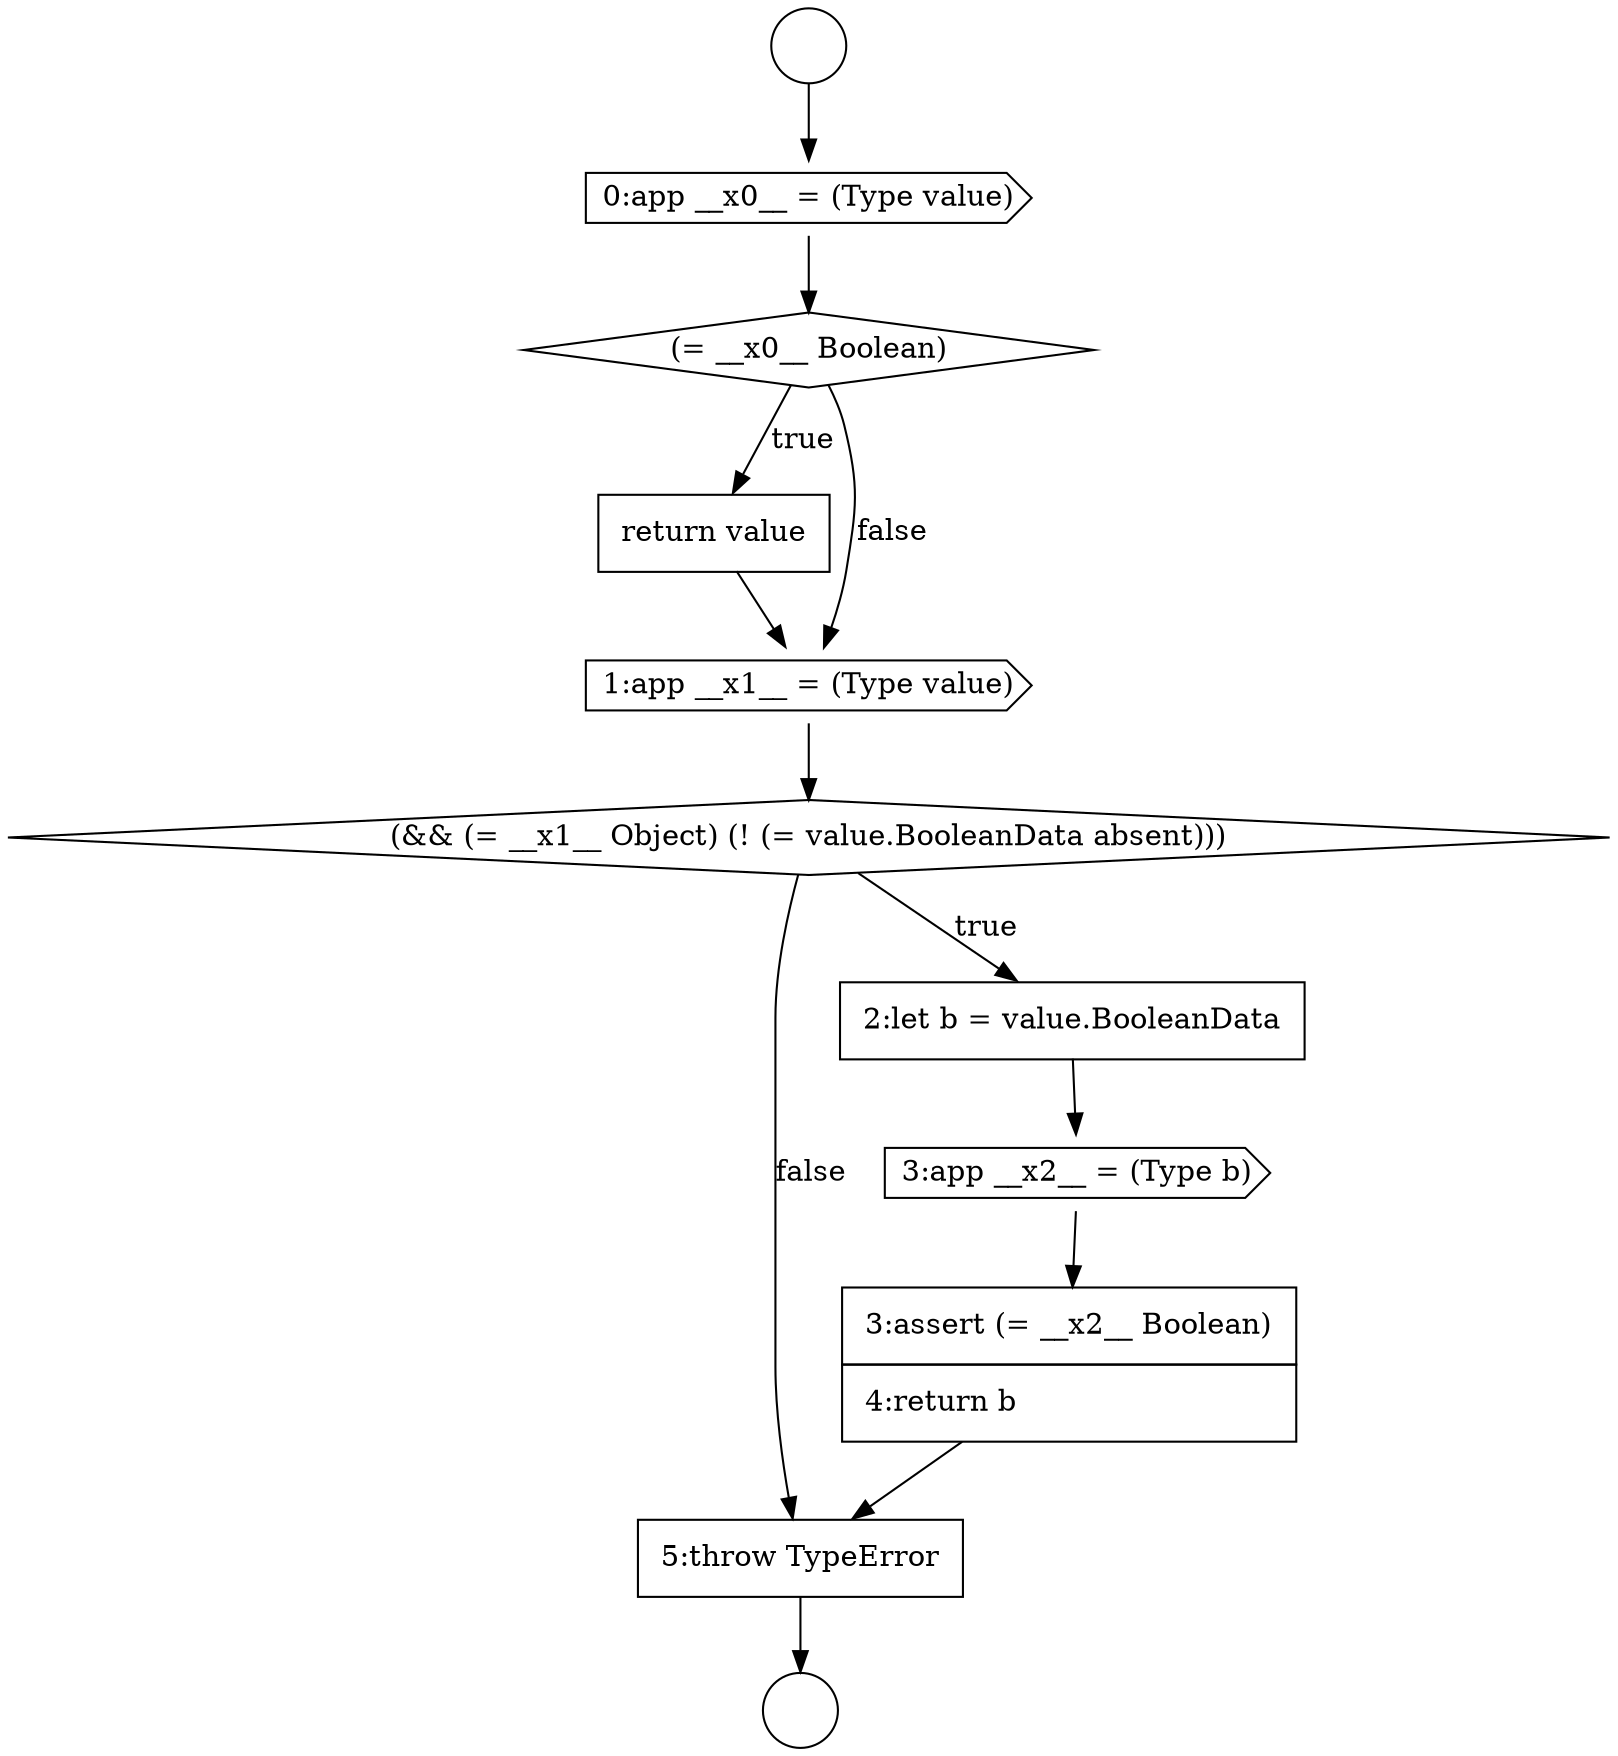 digraph {
  node12394 [shape=circle label=" " color="black" fillcolor="white" style=filled]
  node12396 [shape=cds, label=<<font color="black">0:app __x0__ = (Type value)</font>> color="black" fillcolor="white" style=filled]
  node12395 [shape=circle label=" " color="black" fillcolor="white" style=filled]
  node12403 [shape=none, margin=0, label=<<font color="black">
    <table border="0" cellborder="1" cellspacing="0" cellpadding="10">
      <tr><td align="left">3:assert (= __x2__ Boolean)</td></tr>
      <tr><td align="left">4:return b</td></tr>
    </table>
  </font>> color="black" fillcolor="white" style=filled]
  node12398 [shape=none, margin=0, label=<<font color="black">
    <table border="0" cellborder="1" cellspacing="0" cellpadding="10">
      <tr><td align="left">return value</td></tr>
    </table>
  </font>> color="black" fillcolor="white" style=filled]
  node12404 [shape=none, margin=0, label=<<font color="black">
    <table border="0" cellborder="1" cellspacing="0" cellpadding="10">
      <tr><td align="left">5:throw TypeError</td></tr>
    </table>
  </font>> color="black" fillcolor="white" style=filled]
  node12397 [shape=diamond, label=<<font color="black">(= __x0__ Boolean)</font>> color="black" fillcolor="white" style=filled]
  node12401 [shape=none, margin=0, label=<<font color="black">
    <table border="0" cellborder="1" cellspacing="0" cellpadding="10">
      <tr><td align="left">2:let b = value.BooleanData</td></tr>
    </table>
  </font>> color="black" fillcolor="white" style=filled]
  node12400 [shape=diamond, label=<<font color="black">(&amp;&amp; (= __x1__ Object) (! (= value.BooleanData absent)))</font>> color="black" fillcolor="white" style=filled]
  node12399 [shape=cds, label=<<font color="black">1:app __x1__ = (Type value)</font>> color="black" fillcolor="white" style=filled]
  node12402 [shape=cds, label=<<font color="black">3:app __x2__ = (Type b)</font>> color="black" fillcolor="white" style=filled]
  node12401 -> node12402 [ color="black"]
  node12397 -> node12398 [label=<<font color="black">true</font>> color="black"]
  node12397 -> node12399 [label=<<font color="black">false</font>> color="black"]
  node12403 -> node12404 [ color="black"]
  node12394 -> node12396 [ color="black"]
  node12402 -> node12403 [ color="black"]
  node12398 -> node12399 [ color="black"]
  node12399 -> node12400 [ color="black"]
  node12396 -> node12397 [ color="black"]
  node12404 -> node12395 [ color="black"]
  node12400 -> node12401 [label=<<font color="black">true</font>> color="black"]
  node12400 -> node12404 [label=<<font color="black">false</font>> color="black"]
}
